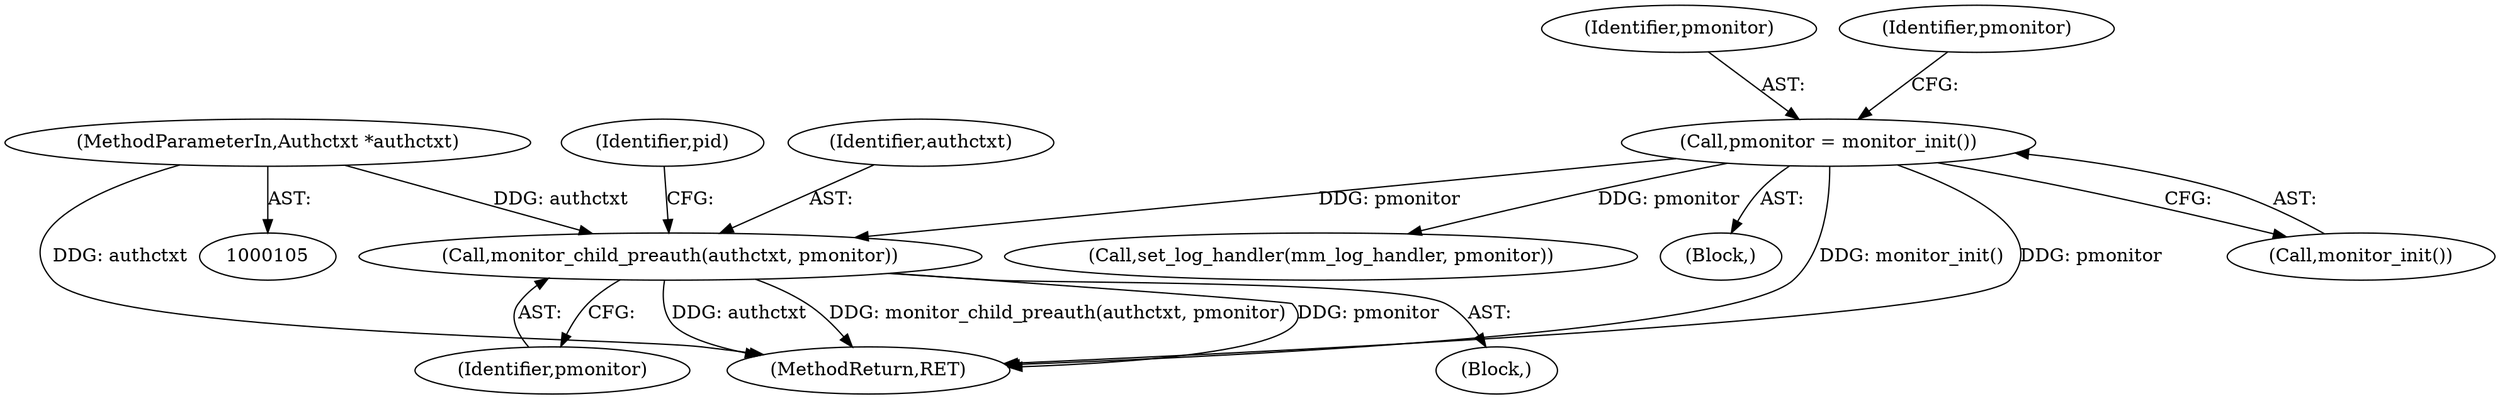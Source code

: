 digraph "0_src_3095060f479b86288e31c79ecbc5131a66bcd2f9_11@pointer" {
"1000187" [label="(Call,monitor_child_preauth(authctxt, pmonitor))"];
"1000106" [label="(MethodParameterIn,Authctxt *authctxt)"];
"1000115" [label="(Call,pmonitor = monitor_init())"];
"1000117" [label="(Call,monitor_init())"];
"1000187" [label="(Call,monitor_child_preauth(authctxt, pmonitor))"];
"1000265" [label="(Call,set_log_handler(mm_log_handler, pmonitor))"];
"1000115" [label="(Call,pmonitor = monitor_init())"];
"1000280" [label="(MethodReturn,RET)"];
"1000106" [label="(MethodParameterIn,Authctxt *authctxt)"];
"1000116" [label="(Identifier,pmonitor)"];
"1000107" [label="(Block,)"];
"1000189" [label="(Identifier,pmonitor)"];
"1000149" [label="(Block,)"];
"1000120" [label="(Identifier,pmonitor)"];
"1000188" [label="(Identifier,authctxt)"];
"1000193" [label="(Identifier,pid)"];
"1000187" -> "1000149"  [label="AST: "];
"1000187" -> "1000189"  [label="CFG: "];
"1000188" -> "1000187"  [label="AST: "];
"1000189" -> "1000187"  [label="AST: "];
"1000193" -> "1000187"  [label="CFG: "];
"1000187" -> "1000280"  [label="DDG: authctxt"];
"1000187" -> "1000280"  [label="DDG: monitor_child_preauth(authctxt, pmonitor)"];
"1000187" -> "1000280"  [label="DDG: pmonitor"];
"1000106" -> "1000187"  [label="DDG: authctxt"];
"1000115" -> "1000187"  [label="DDG: pmonitor"];
"1000106" -> "1000105"  [label="AST: "];
"1000106" -> "1000280"  [label="DDG: authctxt"];
"1000115" -> "1000107"  [label="AST: "];
"1000115" -> "1000117"  [label="CFG: "];
"1000116" -> "1000115"  [label="AST: "];
"1000117" -> "1000115"  [label="AST: "];
"1000120" -> "1000115"  [label="CFG: "];
"1000115" -> "1000280"  [label="DDG: monitor_init()"];
"1000115" -> "1000280"  [label="DDG: pmonitor"];
"1000115" -> "1000265"  [label="DDG: pmonitor"];
}
